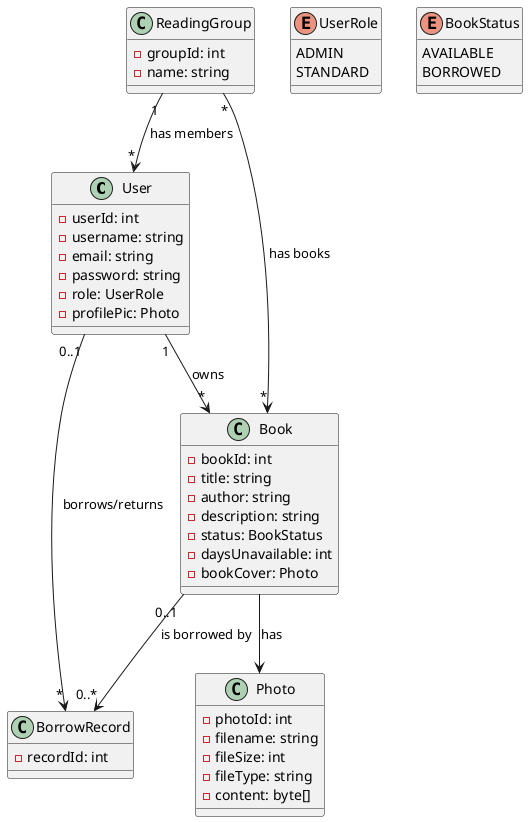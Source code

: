 @startuml

class User {
  -userId: int
  -username: string
  -email: string
  -password: string
  -role: UserRole
  -profilePic: Photo
}

enum UserRole {
  ADMIN
  STANDARD
}

class Book {
  -bookId: int
  -title: string
  -author: string
  -description: string
  -status: BookStatus
  -daysUnavailable: int
  -bookCover: Photo
}

enum BookStatus {
  AVAILABLE
  BORROWED
}

class ReadingGroup {
  -groupId: int
  -name: string
}

class BorrowRecord {
  -recordId: int
}

class Photo {
  -photoId: int
  -filename: string
  -fileSize: int
  -fileType: string
  -content: byte[]
}

User "1" --> "*" Book : owns
User "0..1" --> "*" BorrowRecord : borrows/returns
Book "0..1" --> "0..*" BorrowRecord : is borrowed by
Book --> Photo : has
ReadingGroup "*" --> "*" Book : has books
ReadingGroup "1" --> "*" User : has members

@enduml
